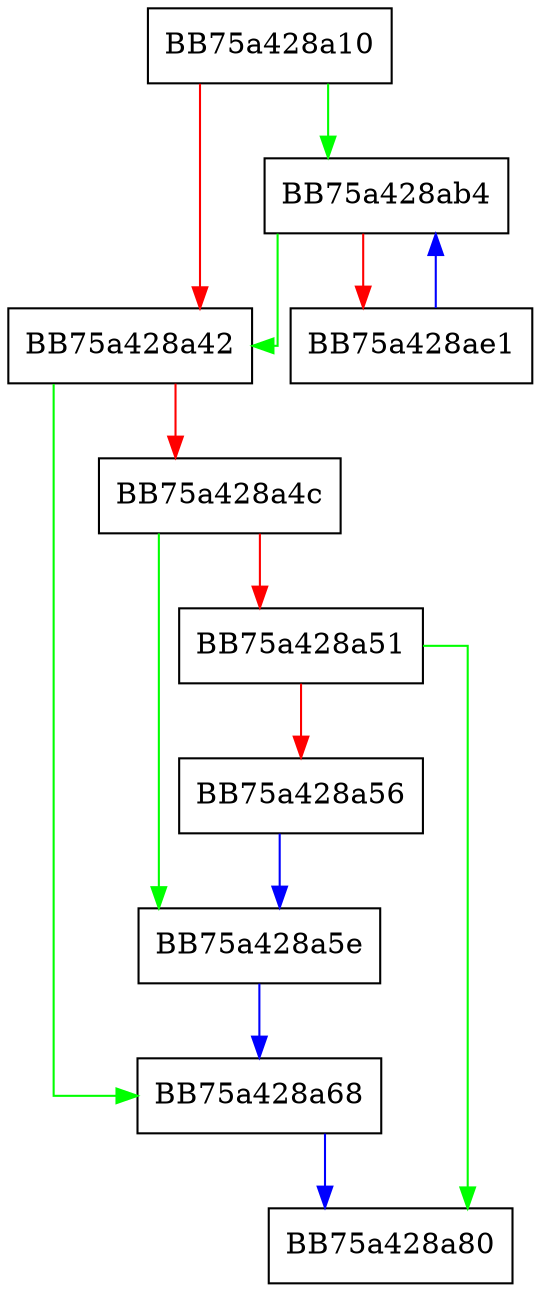 digraph MurmurHash3_x86_32 {
  node [shape="box"];
  graph [splines=ortho];
  BB75a428a10 -> BB75a428ab4 [color="green"];
  BB75a428a10 -> BB75a428a42 [color="red"];
  BB75a428a42 -> BB75a428a68 [color="green"];
  BB75a428a42 -> BB75a428a4c [color="red"];
  BB75a428a4c -> BB75a428a5e [color="green"];
  BB75a428a4c -> BB75a428a51 [color="red"];
  BB75a428a51 -> BB75a428a80 [color="green"];
  BB75a428a51 -> BB75a428a56 [color="red"];
  BB75a428a56 -> BB75a428a5e [color="blue"];
  BB75a428a5e -> BB75a428a68 [color="blue"];
  BB75a428a68 -> BB75a428a80 [color="blue"];
  BB75a428ab4 -> BB75a428a42 [color="green"];
  BB75a428ab4 -> BB75a428ae1 [color="red"];
  BB75a428ae1 -> BB75a428ab4 [color="blue"];
}
